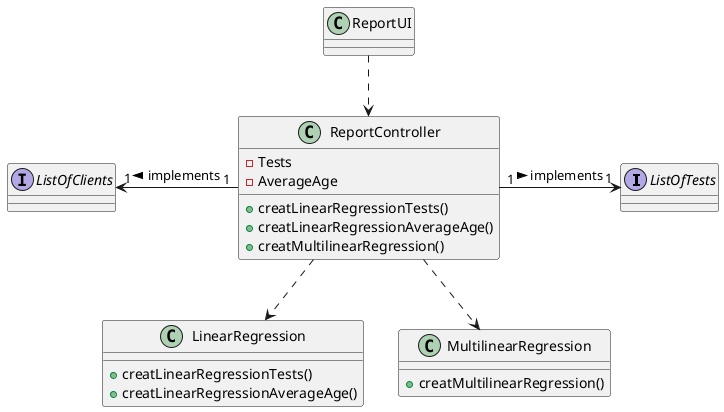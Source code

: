 @startuml
'https://plantuml.com/class-diagram


interface ListOfTests
interface ListOfClients

class ReportUI {
}


class ReportController {
-Tests
-AverageAge
+creatLinearRegressionTests()
+creatLinearRegressionAverageAge()
+creatMultilinearRegression()
}




class LinearRegression {
+creatLinearRegressionTests()
+creatLinearRegressionAverageAge()
}


class MultilinearRegression {
+creatMultilinearRegression()
}

ReportUI ..> ReportController
ReportController  ..>  LinearRegression
ReportController  ..>  MultilinearRegression
ReportController "1" -> "1" ListOfTests : implements >
ReportController "1" -left-> "1" ListOfClients : implements >


@enduml